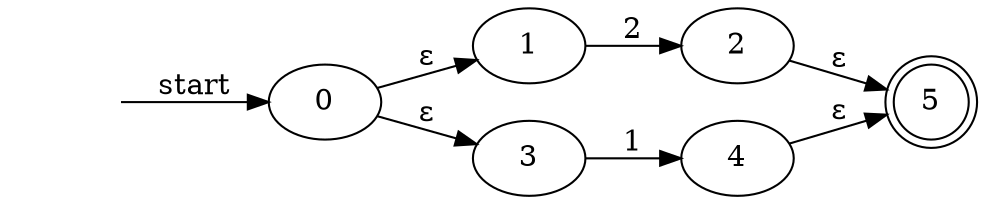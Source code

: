 digraph {
	graph [rankdir=LR]
	"" [shape=none style=invisible]
	"" -> 0 [label=start]
	1 [label=1]
	2 [label=2]
	3 [label=3]
	4 [label=4]
	5 [label=5 shape=doublecircle]
	0 -> 1 [label="ε"]
	0 -> 3 [label="ε"]
	1 -> 2 [label=2]
	3 -> 4 [label=1]
	2 -> 5 [label="ε"]
	4 -> 5 [label="ε"]
}
